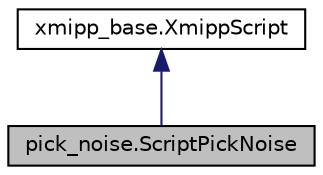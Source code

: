 digraph "pick_noise.ScriptPickNoise"
{
  edge [fontname="Helvetica",fontsize="10",labelfontname="Helvetica",labelfontsize="10"];
  node [fontname="Helvetica",fontsize="10",shape=record];
  Node0 [label="pick_noise.ScriptPickNoise",height=0.2,width=0.4,color="black", fillcolor="grey75", style="filled", fontcolor="black"];
  Node1 -> Node0 [dir="back",color="midnightblue",fontsize="10",style="solid",fontname="Helvetica"];
  Node1 [label="xmipp_base.XmippScript",height=0.2,width=0.4,color="black", fillcolor="white", style="filled",URL="$classxmipp__base_1_1XmippScript.html"];
}
